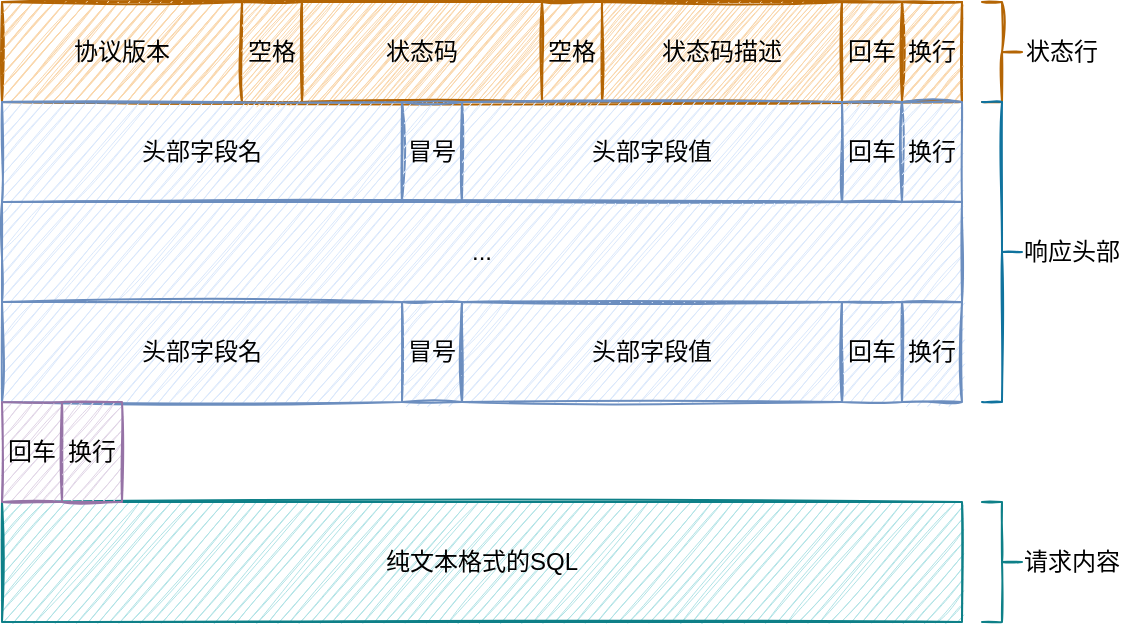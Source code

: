 <mxfile version="16.6.5" type="github">
  <diagram id="9ZpSaxzcpz4ULXaL1X-T" name="第 1 页">
    <mxGraphModel dx="946" dy="614" grid="1" gridSize="10" guides="1" tooltips="1" connect="1" arrows="1" fold="1" page="1" pageScale="1" pageWidth="827" pageHeight="1169" background="none" math="0" shadow="0">
      <root>
        <mxCell id="0" />
        <mxCell id="1" parent="0" />
        <mxCell id="QuoUFKUlMbN6moup9SOk-2" value="" style="rounded=0;whiteSpace=wrap;html=1;fillStyle=auto;fillColor=#fad7ac;gradientDirection=north;sketch=1;strokeColor=#b46504;" parent="1" vertex="1">
          <mxGeometry x="120" y="100" width="480" height="50" as="geometry" />
        </mxCell>
        <mxCell id="QuoUFKUlMbN6moup9SOk-3" value="协议版本" style="rounded=0;whiteSpace=wrap;html=1;fillStyle=auto;fillColor=#fad7ac;gradientDirection=north;sketch=1;strokeColor=#b46504;" parent="1" vertex="1">
          <mxGeometry x="120" y="100" width="120" height="50" as="geometry" />
        </mxCell>
        <mxCell id="QuoUFKUlMbN6moup9SOk-4" value="空格" style="rounded=0;whiteSpace=wrap;html=1;fillStyle=auto;fillColor=#fad7ac;gradientDirection=north;sketch=1;strokeColor=#b46504;" parent="1" vertex="1">
          <mxGeometry x="240" y="100" width="30" height="50" as="geometry" />
        </mxCell>
        <mxCell id="QuoUFKUlMbN6moup9SOk-5" value="状态码" style="rounded=0;whiteSpace=wrap;html=1;fillStyle=auto;fillColor=#fad7ac;gradientDirection=north;sketch=1;strokeColor=#b46504;" parent="1" vertex="1">
          <mxGeometry x="270" y="100" width="120" height="50" as="geometry" />
        </mxCell>
        <mxCell id="QuoUFKUlMbN6moup9SOk-6" value="空格" style="rounded=0;whiteSpace=wrap;html=1;fillStyle=auto;fillColor=#fad7ac;gradientDirection=north;sketch=1;strokeColor=#b46504;" parent="1" vertex="1">
          <mxGeometry x="390" y="100" width="30" height="50" as="geometry" />
        </mxCell>
        <mxCell id="QuoUFKUlMbN6moup9SOk-7" value="状态码描述" style="rounded=0;whiteSpace=wrap;html=1;fillStyle=auto;fillColor=#fad7ac;gradientDirection=north;sketch=1;strokeColor=#b46504;" parent="1" vertex="1">
          <mxGeometry x="420" y="100" width="120" height="50" as="geometry" />
        </mxCell>
        <mxCell id="QuoUFKUlMbN6moup9SOk-9" value="回车" style="rounded=0;whiteSpace=wrap;html=1;fillStyle=auto;fillColor=#fad7ac;gradientDirection=north;sketch=1;strokeColor=#b46504;" parent="1" vertex="1">
          <mxGeometry x="540" y="100" width="30" height="50" as="geometry" />
        </mxCell>
        <mxCell id="QuoUFKUlMbN6moup9SOk-10" value="换行" style="rounded=0;whiteSpace=wrap;html=1;fillStyle=auto;fillColor=#fad7ac;gradientDirection=north;sketch=1;strokeColor=#b46504;" parent="1" vertex="1">
          <mxGeometry x="570" y="100" width="30" height="50" as="geometry" />
        </mxCell>
        <mxCell id="QuoUFKUlMbN6moup9SOk-11" value="" style="shape=curlyBracket;whiteSpace=wrap;html=1;rounded=0;flipH=1;fillStyle=auto;fillColor=#fad7ac;gradientDirection=north;sketch=1;strokeColor=#b46504;" parent="1" vertex="1">
          <mxGeometry x="610" y="100" width="20" height="50" as="geometry" />
        </mxCell>
        <mxCell id="QuoUFKUlMbN6moup9SOk-12" value="状态行" style="text;html=1;align=center;verticalAlign=middle;whiteSpace=wrap;rounded=0;fillStyle=auto;sketch=1;" parent="1" vertex="1">
          <mxGeometry x="630" y="110" width="40" height="30" as="geometry" />
        </mxCell>
        <mxCell id="QuoUFKUlMbN6moup9SOk-14" value="头部字段名" style="rounded=0;whiteSpace=wrap;html=1;fillStyle=auto;fillColor=#dae8fc;gradientDirection=north;sketch=1;strokeColor=#6c8ebf;" parent="1" vertex="1">
          <mxGeometry x="120" y="150" width="200" height="50" as="geometry" />
        </mxCell>
        <mxCell id="QuoUFKUlMbN6moup9SOk-15" value="冒号" style="rounded=0;whiteSpace=wrap;html=1;fillStyle=auto;fillColor=#dae8fc;gradientDirection=north;sketch=1;strokeColor=#6c8ebf;" parent="1" vertex="1">
          <mxGeometry x="320" y="150" width="30" height="50" as="geometry" />
        </mxCell>
        <mxCell id="QuoUFKUlMbN6moup9SOk-16" value="头部字段值" style="rounded=0;whiteSpace=wrap;html=1;fillStyle=auto;fillColor=#dae8fc;gradientDirection=north;sketch=1;strokeColor=#6c8ebf;" parent="1" vertex="1">
          <mxGeometry x="350" y="150" width="190" height="50" as="geometry" />
        </mxCell>
        <mxCell id="QuoUFKUlMbN6moup9SOk-17" value="回车" style="rounded=0;whiteSpace=wrap;html=1;fillStyle=auto;fillColor=#dae8fc;gradientDirection=north;sketch=1;strokeColor=#6c8ebf;" parent="1" vertex="1">
          <mxGeometry x="540" y="150" width="30" height="50" as="geometry" />
        </mxCell>
        <mxCell id="QuoUFKUlMbN6moup9SOk-18" value="换行" style="rounded=0;whiteSpace=wrap;html=1;fillStyle=auto;fillColor=#dae8fc;gradientDirection=north;sketch=1;strokeColor=#6c8ebf;" parent="1" vertex="1">
          <mxGeometry x="570" y="150" width="30" height="50" as="geometry" />
        </mxCell>
        <mxCell id="QuoUFKUlMbN6moup9SOk-19" value="..." style="rounded=0;whiteSpace=wrap;html=1;fillStyle=auto;fillColor=#dae8fc;gradientDirection=north;sketch=1;strokeColor=#6c8ebf;" parent="1" vertex="1">
          <mxGeometry x="120" y="200" width="480" height="50" as="geometry" />
        </mxCell>
        <mxCell id="QuoUFKUlMbN6moup9SOk-20" value="头部字段名" style="rounded=0;whiteSpace=wrap;html=1;fillStyle=auto;fillColor=#dae8fc;gradientDirection=north;sketch=1;strokeColor=#6c8ebf;" parent="1" vertex="1">
          <mxGeometry x="120" y="250" width="200" height="50" as="geometry" />
        </mxCell>
        <mxCell id="QuoUFKUlMbN6moup9SOk-21" value="冒号" style="rounded=0;whiteSpace=wrap;html=1;fillStyle=auto;fillColor=#dae8fc;gradientDirection=north;sketch=1;strokeColor=#6c8ebf;" parent="1" vertex="1">
          <mxGeometry x="320" y="250" width="30" height="50" as="geometry" />
        </mxCell>
        <mxCell id="QuoUFKUlMbN6moup9SOk-22" value="头部字段值" style="rounded=0;whiteSpace=wrap;html=1;fillStyle=auto;fillColor=#dae8fc;gradientDirection=north;sketch=1;strokeColor=#6c8ebf;" parent="1" vertex="1">
          <mxGeometry x="350" y="250" width="190" height="50" as="geometry" />
        </mxCell>
        <mxCell id="QuoUFKUlMbN6moup9SOk-23" value="回车" style="rounded=0;whiteSpace=wrap;html=1;fillStyle=auto;fillColor=#dae8fc;gradientDirection=north;sketch=1;strokeColor=#6c8ebf;" parent="1" vertex="1">
          <mxGeometry x="540" y="250" width="30" height="50" as="geometry" />
        </mxCell>
        <mxCell id="QuoUFKUlMbN6moup9SOk-24" value="换行" style="rounded=0;whiteSpace=wrap;html=1;fillStyle=auto;fillColor=#dae8fc;gradientDirection=north;sketch=1;strokeColor=#6c8ebf;" parent="1" vertex="1">
          <mxGeometry x="570" y="250" width="30" height="50" as="geometry" />
        </mxCell>
        <mxCell id="QuoUFKUlMbN6moup9SOk-26" value="" style="shape=curlyBracket;whiteSpace=wrap;html=1;rounded=0;flipH=1;fillStyle=auto;gradientDirection=north;sketch=1;fillColor=#b1ddf0;strokeColor=#10739e;" parent="1" vertex="1">
          <mxGeometry x="610" y="150" width="20" height="150" as="geometry" />
        </mxCell>
        <mxCell id="QuoUFKUlMbN6moup9SOk-27" value="响应头部" style="text;html=1;align=center;verticalAlign=middle;whiteSpace=wrap;rounded=0;fillStyle=auto;sketch=1;" parent="1" vertex="1">
          <mxGeometry x="630" y="210" width="50" height="30" as="geometry" />
        </mxCell>
        <mxCell id="QuoUFKUlMbN6moup9SOk-28" value="纯文本格式的SQL" style="rounded=0;whiteSpace=wrap;html=1;fillStyle=auto;fillColor=#b0e3e6;gradientDirection=north;sketch=1;strokeColor=#0e8088;" parent="1" vertex="1">
          <mxGeometry x="120" y="350" width="480" height="60" as="geometry" />
        </mxCell>
        <mxCell id="QuoUFKUlMbN6moup9SOk-29" value="" style="shape=curlyBracket;whiteSpace=wrap;html=1;rounded=0;flipH=1;fillStyle=auto;fillColor=#b0e3e6;gradientDirection=north;sketch=1;strokeColor=#0e8088;" parent="1" vertex="1">
          <mxGeometry x="610" y="350" width="20" height="60" as="geometry" />
        </mxCell>
        <mxCell id="QuoUFKUlMbN6moup9SOk-31" value="请求内容" style="text;html=1;align=center;verticalAlign=middle;whiteSpace=wrap;rounded=0;fillStyle=auto;sketch=1;" parent="1" vertex="1">
          <mxGeometry x="630" y="365" width="50" height="30" as="geometry" />
        </mxCell>
        <mxCell id="8218wxz1-n193GUCOzv4-2" value="回车" style="rounded=0;whiteSpace=wrap;html=1;fillStyle=auto;fillColor=#e1d5e7;gradientDirection=north;sketch=1;strokeColor=#9673a6;" vertex="1" parent="1">
          <mxGeometry x="120" y="300" width="30" height="50" as="geometry" />
        </mxCell>
        <mxCell id="8218wxz1-n193GUCOzv4-3" value="换行" style="rounded=0;whiteSpace=wrap;html=1;fillStyle=auto;fillColor=#e1d5e7;gradientDirection=north;sketch=1;strokeColor=#9673a6;" vertex="1" parent="1">
          <mxGeometry x="150" y="300" width="30" height="50" as="geometry" />
        </mxCell>
      </root>
    </mxGraphModel>
  </diagram>
</mxfile>
